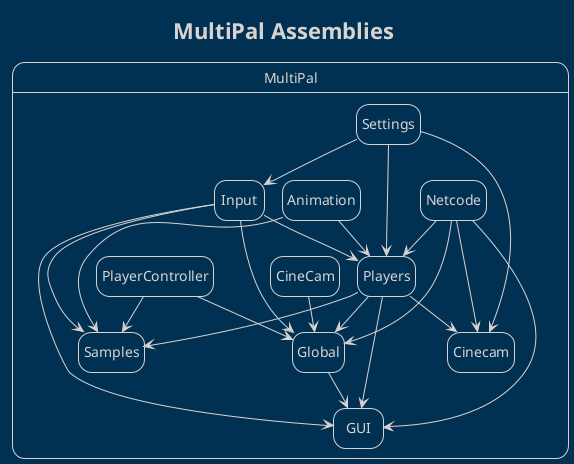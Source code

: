 @startuml

!theme blueprint
hide empty description

title MultiPal Assemblies

state "MultiPal" as MultiPal

state MultiPal{
    state Animation
    state Input
    state Netcode
    state Settings
}

MultiPal.Animation --> MultiPal.Players
MultiPal.Input --> MultiPal.Players
MultiPal.Netcode --> MultiPal.Players
MultiPal.Settings --> MultiPal.Players

MultiPal.Players --> MultiPal.Cinecam
MultiPal.Netcode --> MultiPal.Cinecam
MultiPal.Settings --> MultiPal.Cinecam

MultiPal.Players --> MultiPal.Global
MultiPal.CineCam --> MultiPal.Global
MultiPal.Input --> MultiPal.Global
MultiPal.Netcode --> MultiPal.Global
MultiPal.PlayerController --> MultiPal.Global

MultiPal.Players --> MultiPal.GUI
MultiPal.Global --> MultiPal.GUI
MultiPal.Input --> MultiPal.GUI
MultiPal.Netcode --> MultiPal.GUI

MultiPal.Settings --> MultiPal.Input

MultiPal.Players --> MultiPal.Samples
MultiPal.PlayerController --> MultiPal.Samples
MultiPal.Animation --> MultiPal.Samples
MultiPal.Input --> MultiPal.Samples

@enduml
